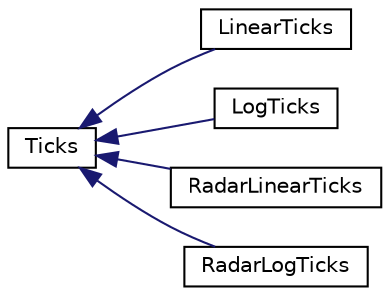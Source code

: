 digraph "Graphical Class Hierarchy"
{
 // LATEX_PDF_SIZE
  edge [fontname="Helvetica",fontsize="10",labelfontname="Helvetica",labelfontsize="10"];
  node [fontname="Helvetica",fontsize="10",shape=record];
  rankdir="LR";
  Node0 [label="Ticks",height=0.2,width=0.4,color="black", fillcolor="white", style="filled",URL="$classTicks.html",tooltip=" "];
  Node0 -> Node1 [dir="back",color="midnightblue",fontsize="10",style="solid",fontname="Helvetica"];
  Node1 [label="LinearTicks",height=0.2,width=0.4,color="black", fillcolor="white", style="filled",URL="$classLinearTicks.html",tooltip=" "];
  Node0 -> Node2 [dir="back",color="midnightblue",fontsize="10",style="solid",fontname="Helvetica"];
  Node2 [label="LogTicks",height=0.2,width=0.4,color="black", fillcolor="white", style="filled",URL="$classLogTicks.html",tooltip=" "];
  Node0 -> Node3 [dir="back",color="midnightblue",fontsize="10",style="solid",fontname="Helvetica"];
  Node3 [label="RadarLinearTicks",height=0.2,width=0.4,color="black", fillcolor="white", style="filled",URL="$classRadarLinearTicks.html",tooltip=" "];
  Node0 -> Node4 [dir="back",color="midnightblue",fontsize="10",style="solid",fontname="Helvetica"];
  Node4 [label="RadarLogTicks",height=0.2,width=0.4,color="black", fillcolor="white", style="filled",URL="$classRadarLogTicks.html",tooltip=" "];
}
